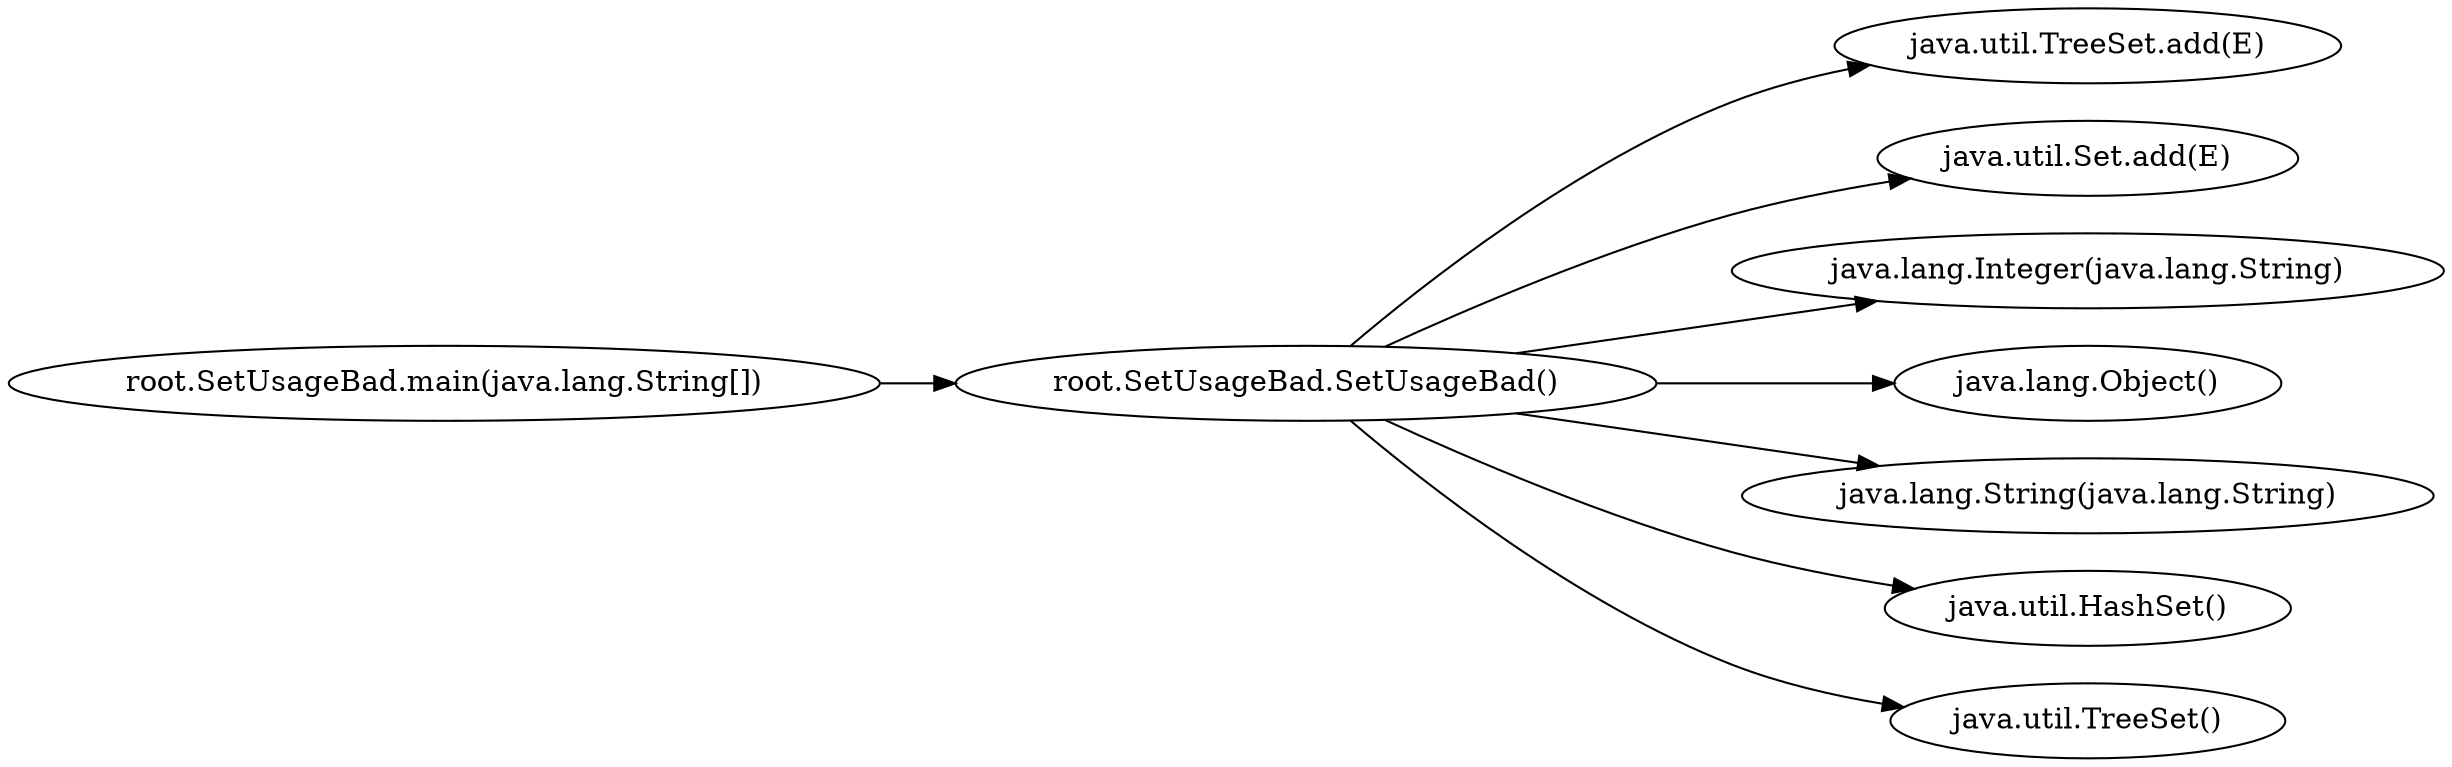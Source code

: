 digraph graphname {
rankdir="LR";
0 [label="root.SetUsageBad.SetUsageBad()"]
5 [label="java.util.TreeSet.add(E)"]
7 [label="java.util.Set.add(E)"]
6 [label="java.lang.Integer(java.lang.String)"]
1 [label="java.lang.Object()"]
4 [label="java.lang.String(java.lang.String)"]
2 [label="java.util.HashSet()"]
3 [label="java.util.TreeSet()"]
8 [label="root.SetUsageBad.main(java.lang.String[])"]
0 -> 1
0 -> 2
0 -> 3
0 -> 4
0 -> 5
0 -> 6
0 -> 7
8 -> 0
}
